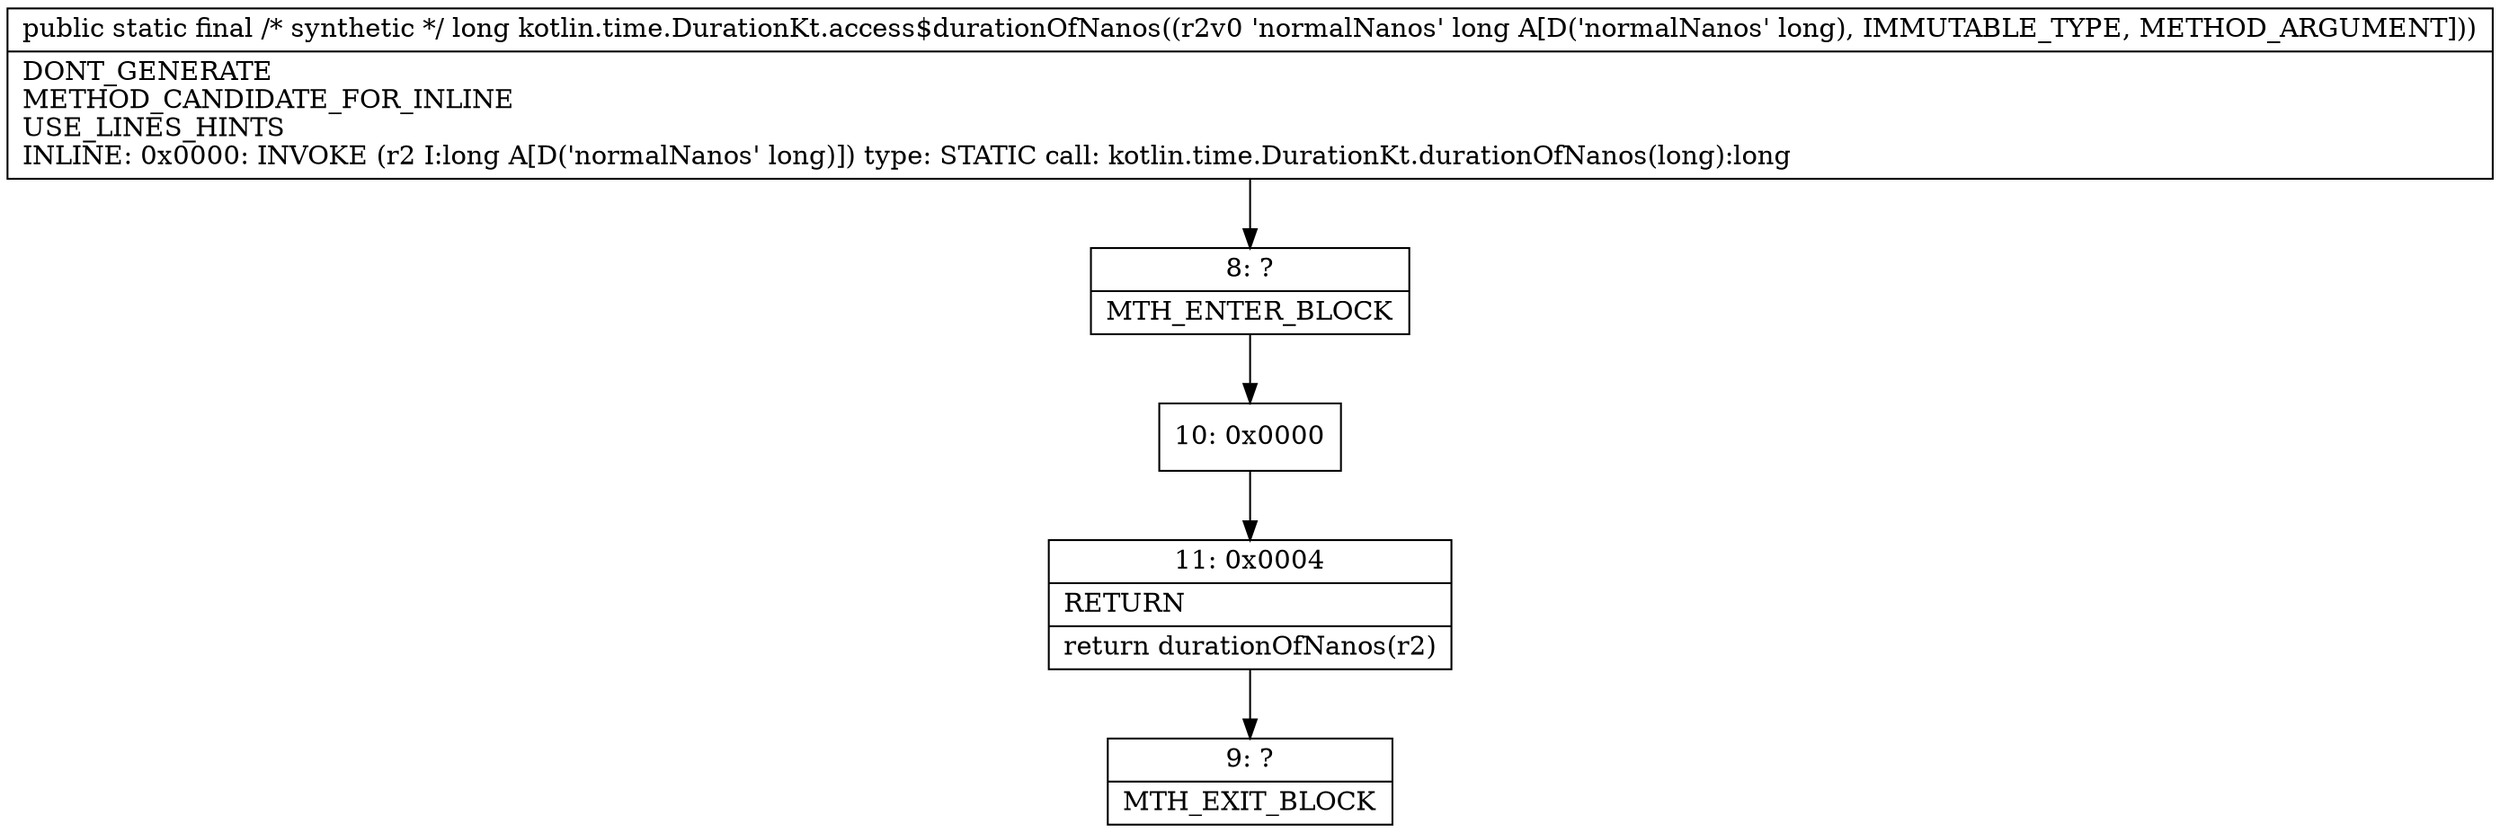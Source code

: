 digraph "CFG forkotlin.time.DurationKt.access$durationOfNanos(J)J" {
Node_8 [shape=record,label="{8\:\ ?|MTH_ENTER_BLOCK\l}"];
Node_10 [shape=record,label="{10\:\ 0x0000}"];
Node_11 [shape=record,label="{11\:\ 0x0004|RETURN\l|return durationOfNanos(r2)\l}"];
Node_9 [shape=record,label="{9\:\ ?|MTH_EXIT_BLOCK\l}"];
MethodNode[shape=record,label="{public static final \/* synthetic *\/ long kotlin.time.DurationKt.access$durationOfNanos((r2v0 'normalNanos' long A[D('normalNanos' long), IMMUTABLE_TYPE, METHOD_ARGUMENT]))  | DONT_GENERATE\lMETHOD_CANDIDATE_FOR_INLINE\lUSE_LINES_HINTS\lINLINE: 0x0000: INVOKE  (r2 I:long A[D('normalNanos' long)]) type: STATIC call: kotlin.time.DurationKt.durationOfNanos(long):long\l}"];
MethodNode -> Node_8;Node_8 -> Node_10;
Node_10 -> Node_11;
Node_11 -> Node_9;
}

